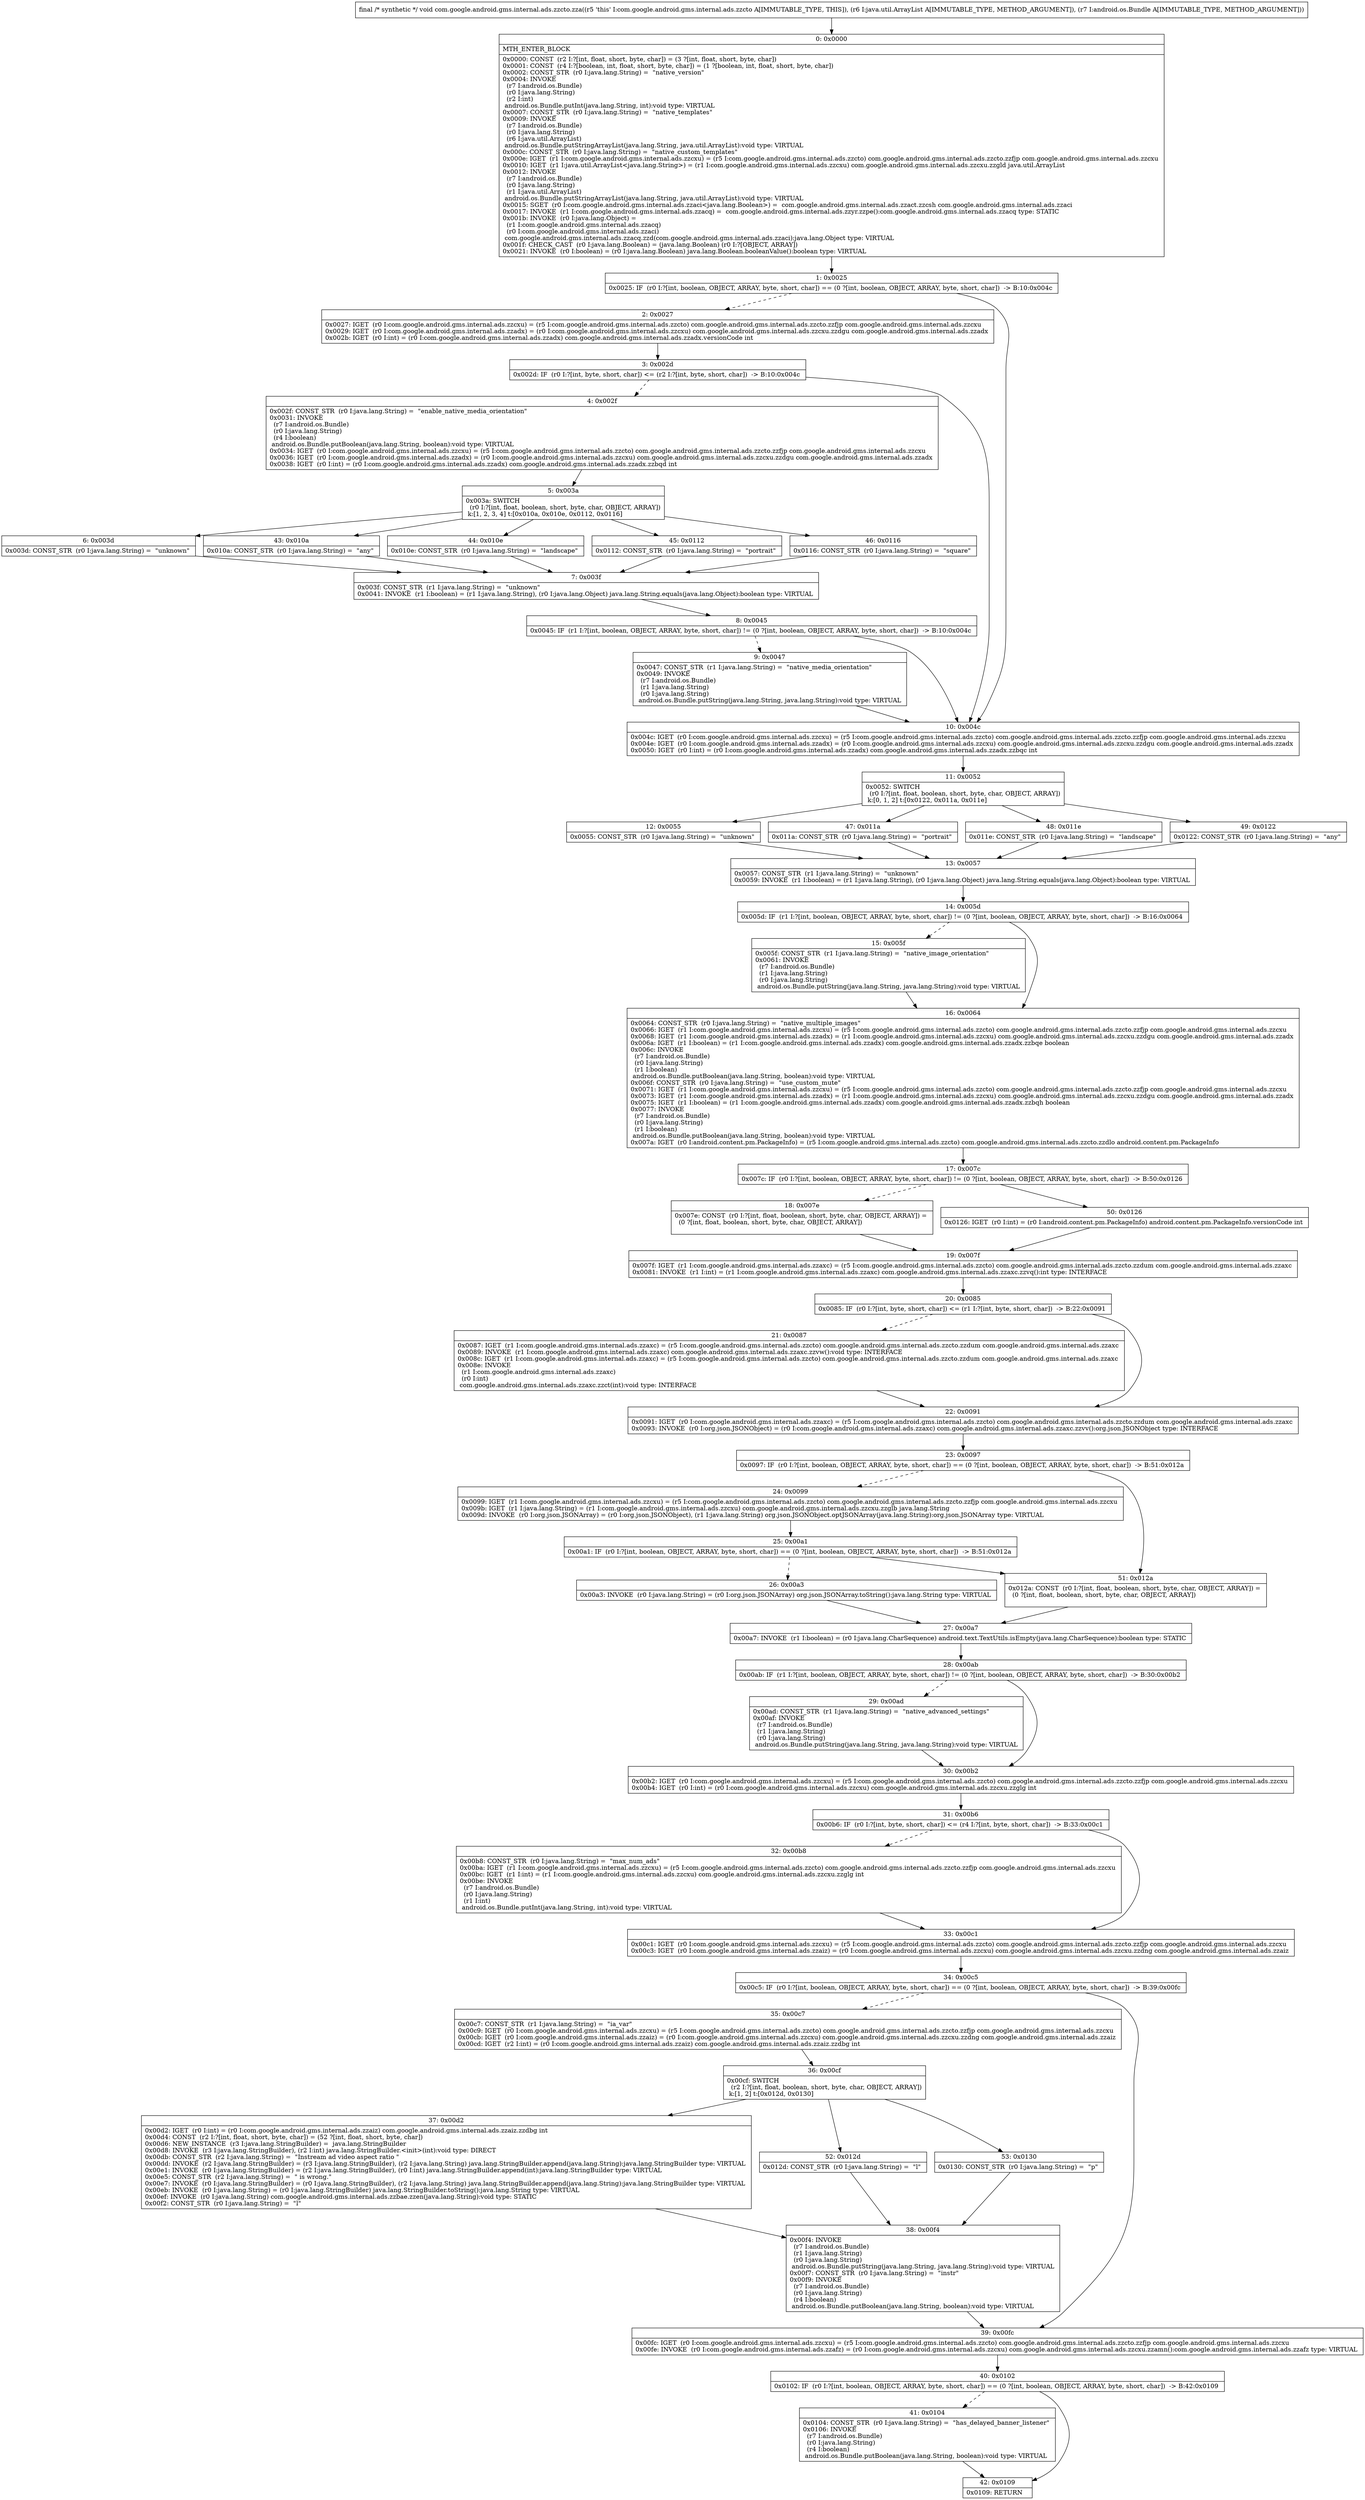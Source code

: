digraph "CFG forcom.google.android.gms.internal.ads.zzcto.zza(Ljava\/util\/ArrayList;Landroid\/os\/Bundle;)V" {
Node_0 [shape=record,label="{0\:\ 0x0000|MTH_ENTER_BLOCK\l|0x0000: CONST  (r2 I:?[int, float, short, byte, char]) = (3 ?[int, float, short, byte, char]) \l0x0001: CONST  (r4 I:?[boolean, int, float, short, byte, char]) = (1 ?[boolean, int, float, short, byte, char]) \l0x0002: CONST_STR  (r0 I:java.lang.String) =  \"native_version\" \l0x0004: INVOKE  \l  (r7 I:android.os.Bundle)\l  (r0 I:java.lang.String)\l  (r2 I:int)\l android.os.Bundle.putInt(java.lang.String, int):void type: VIRTUAL \l0x0007: CONST_STR  (r0 I:java.lang.String) =  \"native_templates\" \l0x0009: INVOKE  \l  (r7 I:android.os.Bundle)\l  (r0 I:java.lang.String)\l  (r6 I:java.util.ArrayList)\l android.os.Bundle.putStringArrayList(java.lang.String, java.util.ArrayList):void type: VIRTUAL \l0x000c: CONST_STR  (r0 I:java.lang.String) =  \"native_custom_templates\" \l0x000e: IGET  (r1 I:com.google.android.gms.internal.ads.zzcxu) = (r5 I:com.google.android.gms.internal.ads.zzcto) com.google.android.gms.internal.ads.zzcto.zzfjp com.google.android.gms.internal.ads.zzcxu \l0x0010: IGET  (r1 I:java.util.ArrayList\<java.lang.String\>) = (r1 I:com.google.android.gms.internal.ads.zzcxu) com.google.android.gms.internal.ads.zzcxu.zzgld java.util.ArrayList \l0x0012: INVOKE  \l  (r7 I:android.os.Bundle)\l  (r0 I:java.lang.String)\l  (r1 I:java.util.ArrayList)\l android.os.Bundle.putStringArrayList(java.lang.String, java.util.ArrayList):void type: VIRTUAL \l0x0015: SGET  (r0 I:com.google.android.gms.internal.ads.zzaci\<java.lang.Boolean\>) =  com.google.android.gms.internal.ads.zzact.zzcsh com.google.android.gms.internal.ads.zzaci \l0x0017: INVOKE  (r1 I:com.google.android.gms.internal.ads.zzacq) =  com.google.android.gms.internal.ads.zzyr.zzpe():com.google.android.gms.internal.ads.zzacq type: STATIC \l0x001b: INVOKE  (r0 I:java.lang.Object) = \l  (r1 I:com.google.android.gms.internal.ads.zzacq)\l  (r0 I:com.google.android.gms.internal.ads.zzaci)\l com.google.android.gms.internal.ads.zzacq.zzd(com.google.android.gms.internal.ads.zzaci):java.lang.Object type: VIRTUAL \l0x001f: CHECK_CAST  (r0 I:java.lang.Boolean) = (java.lang.Boolean) (r0 I:?[OBJECT, ARRAY]) \l0x0021: INVOKE  (r0 I:boolean) = (r0 I:java.lang.Boolean) java.lang.Boolean.booleanValue():boolean type: VIRTUAL \l}"];
Node_1 [shape=record,label="{1\:\ 0x0025|0x0025: IF  (r0 I:?[int, boolean, OBJECT, ARRAY, byte, short, char]) == (0 ?[int, boolean, OBJECT, ARRAY, byte, short, char])  \-\> B:10:0x004c \l}"];
Node_2 [shape=record,label="{2\:\ 0x0027|0x0027: IGET  (r0 I:com.google.android.gms.internal.ads.zzcxu) = (r5 I:com.google.android.gms.internal.ads.zzcto) com.google.android.gms.internal.ads.zzcto.zzfjp com.google.android.gms.internal.ads.zzcxu \l0x0029: IGET  (r0 I:com.google.android.gms.internal.ads.zzadx) = (r0 I:com.google.android.gms.internal.ads.zzcxu) com.google.android.gms.internal.ads.zzcxu.zzdgu com.google.android.gms.internal.ads.zzadx \l0x002b: IGET  (r0 I:int) = (r0 I:com.google.android.gms.internal.ads.zzadx) com.google.android.gms.internal.ads.zzadx.versionCode int \l}"];
Node_3 [shape=record,label="{3\:\ 0x002d|0x002d: IF  (r0 I:?[int, byte, short, char]) \<= (r2 I:?[int, byte, short, char])  \-\> B:10:0x004c \l}"];
Node_4 [shape=record,label="{4\:\ 0x002f|0x002f: CONST_STR  (r0 I:java.lang.String) =  \"enable_native_media_orientation\" \l0x0031: INVOKE  \l  (r7 I:android.os.Bundle)\l  (r0 I:java.lang.String)\l  (r4 I:boolean)\l android.os.Bundle.putBoolean(java.lang.String, boolean):void type: VIRTUAL \l0x0034: IGET  (r0 I:com.google.android.gms.internal.ads.zzcxu) = (r5 I:com.google.android.gms.internal.ads.zzcto) com.google.android.gms.internal.ads.zzcto.zzfjp com.google.android.gms.internal.ads.zzcxu \l0x0036: IGET  (r0 I:com.google.android.gms.internal.ads.zzadx) = (r0 I:com.google.android.gms.internal.ads.zzcxu) com.google.android.gms.internal.ads.zzcxu.zzdgu com.google.android.gms.internal.ads.zzadx \l0x0038: IGET  (r0 I:int) = (r0 I:com.google.android.gms.internal.ads.zzadx) com.google.android.gms.internal.ads.zzadx.zzbqd int \l}"];
Node_5 [shape=record,label="{5\:\ 0x003a|0x003a: SWITCH  \l  (r0 I:?[int, float, boolean, short, byte, char, OBJECT, ARRAY])\l k:[1, 2, 3, 4] t:[0x010a, 0x010e, 0x0112, 0x0116] \l}"];
Node_6 [shape=record,label="{6\:\ 0x003d|0x003d: CONST_STR  (r0 I:java.lang.String) =  \"unknown\" \l}"];
Node_7 [shape=record,label="{7\:\ 0x003f|0x003f: CONST_STR  (r1 I:java.lang.String) =  \"unknown\" \l0x0041: INVOKE  (r1 I:boolean) = (r1 I:java.lang.String), (r0 I:java.lang.Object) java.lang.String.equals(java.lang.Object):boolean type: VIRTUAL \l}"];
Node_8 [shape=record,label="{8\:\ 0x0045|0x0045: IF  (r1 I:?[int, boolean, OBJECT, ARRAY, byte, short, char]) != (0 ?[int, boolean, OBJECT, ARRAY, byte, short, char])  \-\> B:10:0x004c \l}"];
Node_9 [shape=record,label="{9\:\ 0x0047|0x0047: CONST_STR  (r1 I:java.lang.String) =  \"native_media_orientation\" \l0x0049: INVOKE  \l  (r7 I:android.os.Bundle)\l  (r1 I:java.lang.String)\l  (r0 I:java.lang.String)\l android.os.Bundle.putString(java.lang.String, java.lang.String):void type: VIRTUAL \l}"];
Node_10 [shape=record,label="{10\:\ 0x004c|0x004c: IGET  (r0 I:com.google.android.gms.internal.ads.zzcxu) = (r5 I:com.google.android.gms.internal.ads.zzcto) com.google.android.gms.internal.ads.zzcto.zzfjp com.google.android.gms.internal.ads.zzcxu \l0x004e: IGET  (r0 I:com.google.android.gms.internal.ads.zzadx) = (r0 I:com.google.android.gms.internal.ads.zzcxu) com.google.android.gms.internal.ads.zzcxu.zzdgu com.google.android.gms.internal.ads.zzadx \l0x0050: IGET  (r0 I:int) = (r0 I:com.google.android.gms.internal.ads.zzadx) com.google.android.gms.internal.ads.zzadx.zzbqc int \l}"];
Node_11 [shape=record,label="{11\:\ 0x0052|0x0052: SWITCH  \l  (r0 I:?[int, float, boolean, short, byte, char, OBJECT, ARRAY])\l k:[0, 1, 2] t:[0x0122, 0x011a, 0x011e] \l}"];
Node_12 [shape=record,label="{12\:\ 0x0055|0x0055: CONST_STR  (r0 I:java.lang.String) =  \"unknown\" \l}"];
Node_13 [shape=record,label="{13\:\ 0x0057|0x0057: CONST_STR  (r1 I:java.lang.String) =  \"unknown\" \l0x0059: INVOKE  (r1 I:boolean) = (r1 I:java.lang.String), (r0 I:java.lang.Object) java.lang.String.equals(java.lang.Object):boolean type: VIRTUAL \l}"];
Node_14 [shape=record,label="{14\:\ 0x005d|0x005d: IF  (r1 I:?[int, boolean, OBJECT, ARRAY, byte, short, char]) != (0 ?[int, boolean, OBJECT, ARRAY, byte, short, char])  \-\> B:16:0x0064 \l}"];
Node_15 [shape=record,label="{15\:\ 0x005f|0x005f: CONST_STR  (r1 I:java.lang.String) =  \"native_image_orientation\" \l0x0061: INVOKE  \l  (r7 I:android.os.Bundle)\l  (r1 I:java.lang.String)\l  (r0 I:java.lang.String)\l android.os.Bundle.putString(java.lang.String, java.lang.String):void type: VIRTUAL \l}"];
Node_16 [shape=record,label="{16\:\ 0x0064|0x0064: CONST_STR  (r0 I:java.lang.String) =  \"native_multiple_images\" \l0x0066: IGET  (r1 I:com.google.android.gms.internal.ads.zzcxu) = (r5 I:com.google.android.gms.internal.ads.zzcto) com.google.android.gms.internal.ads.zzcto.zzfjp com.google.android.gms.internal.ads.zzcxu \l0x0068: IGET  (r1 I:com.google.android.gms.internal.ads.zzadx) = (r1 I:com.google.android.gms.internal.ads.zzcxu) com.google.android.gms.internal.ads.zzcxu.zzdgu com.google.android.gms.internal.ads.zzadx \l0x006a: IGET  (r1 I:boolean) = (r1 I:com.google.android.gms.internal.ads.zzadx) com.google.android.gms.internal.ads.zzadx.zzbqe boolean \l0x006c: INVOKE  \l  (r7 I:android.os.Bundle)\l  (r0 I:java.lang.String)\l  (r1 I:boolean)\l android.os.Bundle.putBoolean(java.lang.String, boolean):void type: VIRTUAL \l0x006f: CONST_STR  (r0 I:java.lang.String) =  \"use_custom_mute\" \l0x0071: IGET  (r1 I:com.google.android.gms.internal.ads.zzcxu) = (r5 I:com.google.android.gms.internal.ads.zzcto) com.google.android.gms.internal.ads.zzcto.zzfjp com.google.android.gms.internal.ads.zzcxu \l0x0073: IGET  (r1 I:com.google.android.gms.internal.ads.zzadx) = (r1 I:com.google.android.gms.internal.ads.zzcxu) com.google.android.gms.internal.ads.zzcxu.zzdgu com.google.android.gms.internal.ads.zzadx \l0x0075: IGET  (r1 I:boolean) = (r1 I:com.google.android.gms.internal.ads.zzadx) com.google.android.gms.internal.ads.zzadx.zzbqh boolean \l0x0077: INVOKE  \l  (r7 I:android.os.Bundle)\l  (r0 I:java.lang.String)\l  (r1 I:boolean)\l android.os.Bundle.putBoolean(java.lang.String, boolean):void type: VIRTUAL \l0x007a: IGET  (r0 I:android.content.pm.PackageInfo) = (r5 I:com.google.android.gms.internal.ads.zzcto) com.google.android.gms.internal.ads.zzcto.zzdlo android.content.pm.PackageInfo \l}"];
Node_17 [shape=record,label="{17\:\ 0x007c|0x007c: IF  (r0 I:?[int, boolean, OBJECT, ARRAY, byte, short, char]) != (0 ?[int, boolean, OBJECT, ARRAY, byte, short, char])  \-\> B:50:0x0126 \l}"];
Node_18 [shape=record,label="{18\:\ 0x007e|0x007e: CONST  (r0 I:?[int, float, boolean, short, byte, char, OBJECT, ARRAY]) = \l  (0 ?[int, float, boolean, short, byte, char, OBJECT, ARRAY])\l \l}"];
Node_19 [shape=record,label="{19\:\ 0x007f|0x007f: IGET  (r1 I:com.google.android.gms.internal.ads.zzaxc) = (r5 I:com.google.android.gms.internal.ads.zzcto) com.google.android.gms.internal.ads.zzcto.zzdum com.google.android.gms.internal.ads.zzaxc \l0x0081: INVOKE  (r1 I:int) = (r1 I:com.google.android.gms.internal.ads.zzaxc) com.google.android.gms.internal.ads.zzaxc.zzvq():int type: INTERFACE \l}"];
Node_20 [shape=record,label="{20\:\ 0x0085|0x0085: IF  (r0 I:?[int, byte, short, char]) \<= (r1 I:?[int, byte, short, char])  \-\> B:22:0x0091 \l}"];
Node_21 [shape=record,label="{21\:\ 0x0087|0x0087: IGET  (r1 I:com.google.android.gms.internal.ads.zzaxc) = (r5 I:com.google.android.gms.internal.ads.zzcto) com.google.android.gms.internal.ads.zzcto.zzdum com.google.android.gms.internal.ads.zzaxc \l0x0089: INVOKE  (r1 I:com.google.android.gms.internal.ads.zzaxc) com.google.android.gms.internal.ads.zzaxc.zzvw():void type: INTERFACE \l0x008c: IGET  (r1 I:com.google.android.gms.internal.ads.zzaxc) = (r5 I:com.google.android.gms.internal.ads.zzcto) com.google.android.gms.internal.ads.zzcto.zzdum com.google.android.gms.internal.ads.zzaxc \l0x008e: INVOKE  \l  (r1 I:com.google.android.gms.internal.ads.zzaxc)\l  (r0 I:int)\l com.google.android.gms.internal.ads.zzaxc.zzct(int):void type: INTERFACE \l}"];
Node_22 [shape=record,label="{22\:\ 0x0091|0x0091: IGET  (r0 I:com.google.android.gms.internal.ads.zzaxc) = (r5 I:com.google.android.gms.internal.ads.zzcto) com.google.android.gms.internal.ads.zzcto.zzdum com.google.android.gms.internal.ads.zzaxc \l0x0093: INVOKE  (r0 I:org.json.JSONObject) = (r0 I:com.google.android.gms.internal.ads.zzaxc) com.google.android.gms.internal.ads.zzaxc.zzvv():org.json.JSONObject type: INTERFACE \l}"];
Node_23 [shape=record,label="{23\:\ 0x0097|0x0097: IF  (r0 I:?[int, boolean, OBJECT, ARRAY, byte, short, char]) == (0 ?[int, boolean, OBJECT, ARRAY, byte, short, char])  \-\> B:51:0x012a \l}"];
Node_24 [shape=record,label="{24\:\ 0x0099|0x0099: IGET  (r1 I:com.google.android.gms.internal.ads.zzcxu) = (r5 I:com.google.android.gms.internal.ads.zzcto) com.google.android.gms.internal.ads.zzcto.zzfjp com.google.android.gms.internal.ads.zzcxu \l0x009b: IGET  (r1 I:java.lang.String) = (r1 I:com.google.android.gms.internal.ads.zzcxu) com.google.android.gms.internal.ads.zzcxu.zzglb java.lang.String \l0x009d: INVOKE  (r0 I:org.json.JSONArray) = (r0 I:org.json.JSONObject), (r1 I:java.lang.String) org.json.JSONObject.optJSONArray(java.lang.String):org.json.JSONArray type: VIRTUAL \l}"];
Node_25 [shape=record,label="{25\:\ 0x00a1|0x00a1: IF  (r0 I:?[int, boolean, OBJECT, ARRAY, byte, short, char]) == (0 ?[int, boolean, OBJECT, ARRAY, byte, short, char])  \-\> B:51:0x012a \l}"];
Node_26 [shape=record,label="{26\:\ 0x00a3|0x00a3: INVOKE  (r0 I:java.lang.String) = (r0 I:org.json.JSONArray) org.json.JSONArray.toString():java.lang.String type: VIRTUAL \l}"];
Node_27 [shape=record,label="{27\:\ 0x00a7|0x00a7: INVOKE  (r1 I:boolean) = (r0 I:java.lang.CharSequence) android.text.TextUtils.isEmpty(java.lang.CharSequence):boolean type: STATIC \l}"];
Node_28 [shape=record,label="{28\:\ 0x00ab|0x00ab: IF  (r1 I:?[int, boolean, OBJECT, ARRAY, byte, short, char]) != (0 ?[int, boolean, OBJECT, ARRAY, byte, short, char])  \-\> B:30:0x00b2 \l}"];
Node_29 [shape=record,label="{29\:\ 0x00ad|0x00ad: CONST_STR  (r1 I:java.lang.String) =  \"native_advanced_settings\" \l0x00af: INVOKE  \l  (r7 I:android.os.Bundle)\l  (r1 I:java.lang.String)\l  (r0 I:java.lang.String)\l android.os.Bundle.putString(java.lang.String, java.lang.String):void type: VIRTUAL \l}"];
Node_30 [shape=record,label="{30\:\ 0x00b2|0x00b2: IGET  (r0 I:com.google.android.gms.internal.ads.zzcxu) = (r5 I:com.google.android.gms.internal.ads.zzcto) com.google.android.gms.internal.ads.zzcto.zzfjp com.google.android.gms.internal.ads.zzcxu \l0x00b4: IGET  (r0 I:int) = (r0 I:com.google.android.gms.internal.ads.zzcxu) com.google.android.gms.internal.ads.zzcxu.zzglg int \l}"];
Node_31 [shape=record,label="{31\:\ 0x00b6|0x00b6: IF  (r0 I:?[int, byte, short, char]) \<= (r4 I:?[int, byte, short, char])  \-\> B:33:0x00c1 \l}"];
Node_32 [shape=record,label="{32\:\ 0x00b8|0x00b8: CONST_STR  (r0 I:java.lang.String) =  \"max_num_ads\" \l0x00ba: IGET  (r1 I:com.google.android.gms.internal.ads.zzcxu) = (r5 I:com.google.android.gms.internal.ads.zzcto) com.google.android.gms.internal.ads.zzcto.zzfjp com.google.android.gms.internal.ads.zzcxu \l0x00bc: IGET  (r1 I:int) = (r1 I:com.google.android.gms.internal.ads.zzcxu) com.google.android.gms.internal.ads.zzcxu.zzglg int \l0x00be: INVOKE  \l  (r7 I:android.os.Bundle)\l  (r0 I:java.lang.String)\l  (r1 I:int)\l android.os.Bundle.putInt(java.lang.String, int):void type: VIRTUAL \l}"];
Node_33 [shape=record,label="{33\:\ 0x00c1|0x00c1: IGET  (r0 I:com.google.android.gms.internal.ads.zzcxu) = (r5 I:com.google.android.gms.internal.ads.zzcto) com.google.android.gms.internal.ads.zzcto.zzfjp com.google.android.gms.internal.ads.zzcxu \l0x00c3: IGET  (r0 I:com.google.android.gms.internal.ads.zzaiz) = (r0 I:com.google.android.gms.internal.ads.zzcxu) com.google.android.gms.internal.ads.zzcxu.zzdng com.google.android.gms.internal.ads.zzaiz \l}"];
Node_34 [shape=record,label="{34\:\ 0x00c5|0x00c5: IF  (r0 I:?[int, boolean, OBJECT, ARRAY, byte, short, char]) == (0 ?[int, boolean, OBJECT, ARRAY, byte, short, char])  \-\> B:39:0x00fc \l}"];
Node_35 [shape=record,label="{35\:\ 0x00c7|0x00c7: CONST_STR  (r1 I:java.lang.String) =  \"ia_var\" \l0x00c9: IGET  (r0 I:com.google.android.gms.internal.ads.zzcxu) = (r5 I:com.google.android.gms.internal.ads.zzcto) com.google.android.gms.internal.ads.zzcto.zzfjp com.google.android.gms.internal.ads.zzcxu \l0x00cb: IGET  (r0 I:com.google.android.gms.internal.ads.zzaiz) = (r0 I:com.google.android.gms.internal.ads.zzcxu) com.google.android.gms.internal.ads.zzcxu.zzdng com.google.android.gms.internal.ads.zzaiz \l0x00cd: IGET  (r2 I:int) = (r0 I:com.google.android.gms.internal.ads.zzaiz) com.google.android.gms.internal.ads.zzaiz.zzdbg int \l}"];
Node_36 [shape=record,label="{36\:\ 0x00cf|0x00cf: SWITCH  \l  (r2 I:?[int, float, boolean, short, byte, char, OBJECT, ARRAY])\l k:[1, 2] t:[0x012d, 0x0130] \l}"];
Node_37 [shape=record,label="{37\:\ 0x00d2|0x00d2: IGET  (r0 I:int) = (r0 I:com.google.android.gms.internal.ads.zzaiz) com.google.android.gms.internal.ads.zzaiz.zzdbg int \l0x00d4: CONST  (r2 I:?[int, float, short, byte, char]) = (52 ?[int, float, short, byte, char]) \l0x00d6: NEW_INSTANCE  (r3 I:java.lang.StringBuilder) =  java.lang.StringBuilder \l0x00d8: INVOKE  (r3 I:java.lang.StringBuilder), (r2 I:int) java.lang.StringBuilder.\<init\>(int):void type: DIRECT \l0x00db: CONST_STR  (r2 I:java.lang.String) =  \"Instream ad video aspect ratio \" \l0x00dd: INVOKE  (r2 I:java.lang.StringBuilder) = (r3 I:java.lang.StringBuilder), (r2 I:java.lang.String) java.lang.StringBuilder.append(java.lang.String):java.lang.StringBuilder type: VIRTUAL \l0x00e1: INVOKE  (r0 I:java.lang.StringBuilder) = (r2 I:java.lang.StringBuilder), (r0 I:int) java.lang.StringBuilder.append(int):java.lang.StringBuilder type: VIRTUAL \l0x00e5: CONST_STR  (r2 I:java.lang.String) =  \" is wrong.\" \l0x00e7: INVOKE  (r0 I:java.lang.StringBuilder) = (r0 I:java.lang.StringBuilder), (r2 I:java.lang.String) java.lang.StringBuilder.append(java.lang.String):java.lang.StringBuilder type: VIRTUAL \l0x00eb: INVOKE  (r0 I:java.lang.String) = (r0 I:java.lang.StringBuilder) java.lang.StringBuilder.toString():java.lang.String type: VIRTUAL \l0x00ef: INVOKE  (r0 I:java.lang.String) com.google.android.gms.internal.ads.zzbae.zzen(java.lang.String):void type: STATIC \l0x00f2: CONST_STR  (r0 I:java.lang.String) =  \"l\" \l}"];
Node_38 [shape=record,label="{38\:\ 0x00f4|0x00f4: INVOKE  \l  (r7 I:android.os.Bundle)\l  (r1 I:java.lang.String)\l  (r0 I:java.lang.String)\l android.os.Bundle.putString(java.lang.String, java.lang.String):void type: VIRTUAL \l0x00f7: CONST_STR  (r0 I:java.lang.String) =  \"instr\" \l0x00f9: INVOKE  \l  (r7 I:android.os.Bundle)\l  (r0 I:java.lang.String)\l  (r4 I:boolean)\l android.os.Bundle.putBoolean(java.lang.String, boolean):void type: VIRTUAL \l}"];
Node_39 [shape=record,label="{39\:\ 0x00fc|0x00fc: IGET  (r0 I:com.google.android.gms.internal.ads.zzcxu) = (r5 I:com.google.android.gms.internal.ads.zzcto) com.google.android.gms.internal.ads.zzcto.zzfjp com.google.android.gms.internal.ads.zzcxu \l0x00fe: INVOKE  (r0 I:com.google.android.gms.internal.ads.zzafz) = (r0 I:com.google.android.gms.internal.ads.zzcxu) com.google.android.gms.internal.ads.zzcxu.zzamn():com.google.android.gms.internal.ads.zzafz type: VIRTUAL \l}"];
Node_40 [shape=record,label="{40\:\ 0x0102|0x0102: IF  (r0 I:?[int, boolean, OBJECT, ARRAY, byte, short, char]) == (0 ?[int, boolean, OBJECT, ARRAY, byte, short, char])  \-\> B:42:0x0109 \l}"];
Node_41 [shape=record,label="{41\:\ 0x0104|0x0104: CONST_STR  (r0 I:java.lang.String) =  \"has_delayed_banner_listener\" \l0x0106: INVOKE  \l  (r7 I:android.os.Bundle)\l  (r0 I:java.lang.String)\l  (r4 I:boolean)\l android.os.Bundle.putBoolean(java.lang.String, boolean):void type: VIRTUAL \l}"];
Node_42 [shape=record,label="{42\:\ 0x0109|0x0109: RETURN   \l}"];
Node_43 [shape=record,label="{43\:\ 0x010a|0x010a: CONST_STR  (r0 I:java.lang.String) =  \"any\" \l}"];
Node_44 [shape=record,label="{44\:\ 0x010e|0x010e: CONST_STR  (r0 I:java.lang.String) =  \"landscape\" \l}"];
Node_45 [shape=record,label="{45\:\ 0x0112|0x0112: CONST_STR  (r0 I:java.lang.String) =  \"portrait\" \l}"];
Node_46 [shape=record,label="{46\:\ 0x0116|0x0116: CONST_STR  (r0 I:java.lang.String) =  \"square\" \l}"];
Node_47 [shape=record,label="{47\:\ 0x011a|0x011a: CONST_STR  (r0 I:java.lang.String) =  \"portrait\" \l}"];
Node_48 [shape=record,label="{48\:\ 0x011e|0x011e: CONST_STR  (r0 I:java.lang.String) =  \"landscape\" \l}"];
Node_49 [shape=record,label="{49\:\ 0x0122|0x0122: CONST_STR  (r0 I:java.lang.String) =  \"any\" \l}"];
Node_50 [shape=record,label="{50\:\ 0x0126|0x0126: IGET  (r0 I:int) = (r0 I:android.content.pm.PackageInfo) android.content.pm.PackageInfo.versionCode int \l}"];
Node_51 [shape=record,label="{51\:\ 0x012a|0x012a: CONST  (r0 I:?[int, float, boolean, short, byte, char, OBJECT, ARRAY]) = \l  (0 ?[int, float, boolean, short, byte, char, OBJECT, ARRAY])\l \l}"];
Node_52 [shape=record,label="{52\:\ 0x012d|0x012d: CONST_STR  (r0 I:java.lang.String) =  \"l\" \l}"];
Node_53 [shape=record,label="{53\:\ 0x0130|0x0130: CONST_STR  (r0 I:java.lang.String) =  \"p\" \l}"];
MethodNode[shape=record,label="{final \/* synthetic *\/ void com.google.android.gms.internal.ads.zzcto.zza((r5 'this' I:com.google.android.gms.internal.ads.zzcto A[IMMUTABLE_TYPE, THIS]), (r6 I:java.util.ArrayList A[IMMUTABLE_TYPE, METHOD_ARGUMENT]), (r7 I:android.os.Bundle A[IMMUTABLE_TYPE, METHOD_ARGUMENT])) }"];
MethodNode -> Node_0;
Node_0 -> Node_1;
Node_1 -> Node_2[style=dashed];
Node_1 -> Node_10;
Node_2 -> Node_3;
Node_3 -> Node_4[style=dashed];
Node_3 -> Node_10;
Node_4 -> Node_5;
Node_5 -> Node_6;
Node_5 -> Node_43;
Node_5 -> Node_44;
Node_5 -> Node_45;
Node_5 -> Node_46;
Node_6 -> Node_7;
Node_7 -> Node_8;
Node_8 -> Node_9[style=dashed];
Node_8 -> Node_10;
Node_9 -> Node_10;
Node_10 -> Node_11;
Node_11 -> Node_12;
Node_11 -> Node_47;
Node_11 -> Node_48;
Node_11 -> Node_49;
Node_12 -> Node_13;
Node_13 -> Node_14;
Node_14 -> Node_15[style=dashed];
Node_14 -> Node_16;
Node_15 -> Node_16;
Node_16 -> Node_17;
Node_17 -> Node_18[style=dashed];
Node_17 -> Node_50;
Node_18 -> Node_19;
Node_19 -> Node_20;
Node_20 -> Node_21[style=dashed];
Node_20 -> Node_22;
Node_21 -> Node_22;
Node_22 -> Node_23;
Node_23 -> Node_24[style=dashed];
Node_23 -> Node_51;
Node_24 -> Node_25;
Node_25 -> Node_26[style=dashed];
Node_25 -> Node_51;
Node_26 -> Node_27;
Node_27 -> Node_28;
Node_28 -> Node_29[style=dashed];
Node_28 -> Node_30;
Node_29 -> Node_30;
Node_30 -> Node_31;
Node_31 -> Node_32[style=dashed];
Node_31 -> Node_33;
Node_32 -> Node_33;
Node_33 -> Node_34;
Node_34 -> Node_35[style=dashed];
Node_34 -> Node_39;
Node_35 -> Node_36;
Node_36 -> Node_37;
Node_36 -> Node_52;
Node_36 -> Node_53;
Node_37 -> Node_38;
Node_38 -> Node_39;
Node_39 -> Node_40;
Node_40 -> Node_41[style=dashed];
Node_40 -> Node_42;
Node_41 -> Node_42;
Node_43 -> Node_7;
Node_44 -> Node_7;
Node_45 -> Node_7;
Node_46 -> Node_7;
Node_47 -> Node_13;
Node_48 -> Node_13;
Node_49 -> Node_13;
Node_50 -> Node_19;
Node_51 -> Node_27;
Node_52 -> Node_38;
Node_53 -> Node_38;
}

